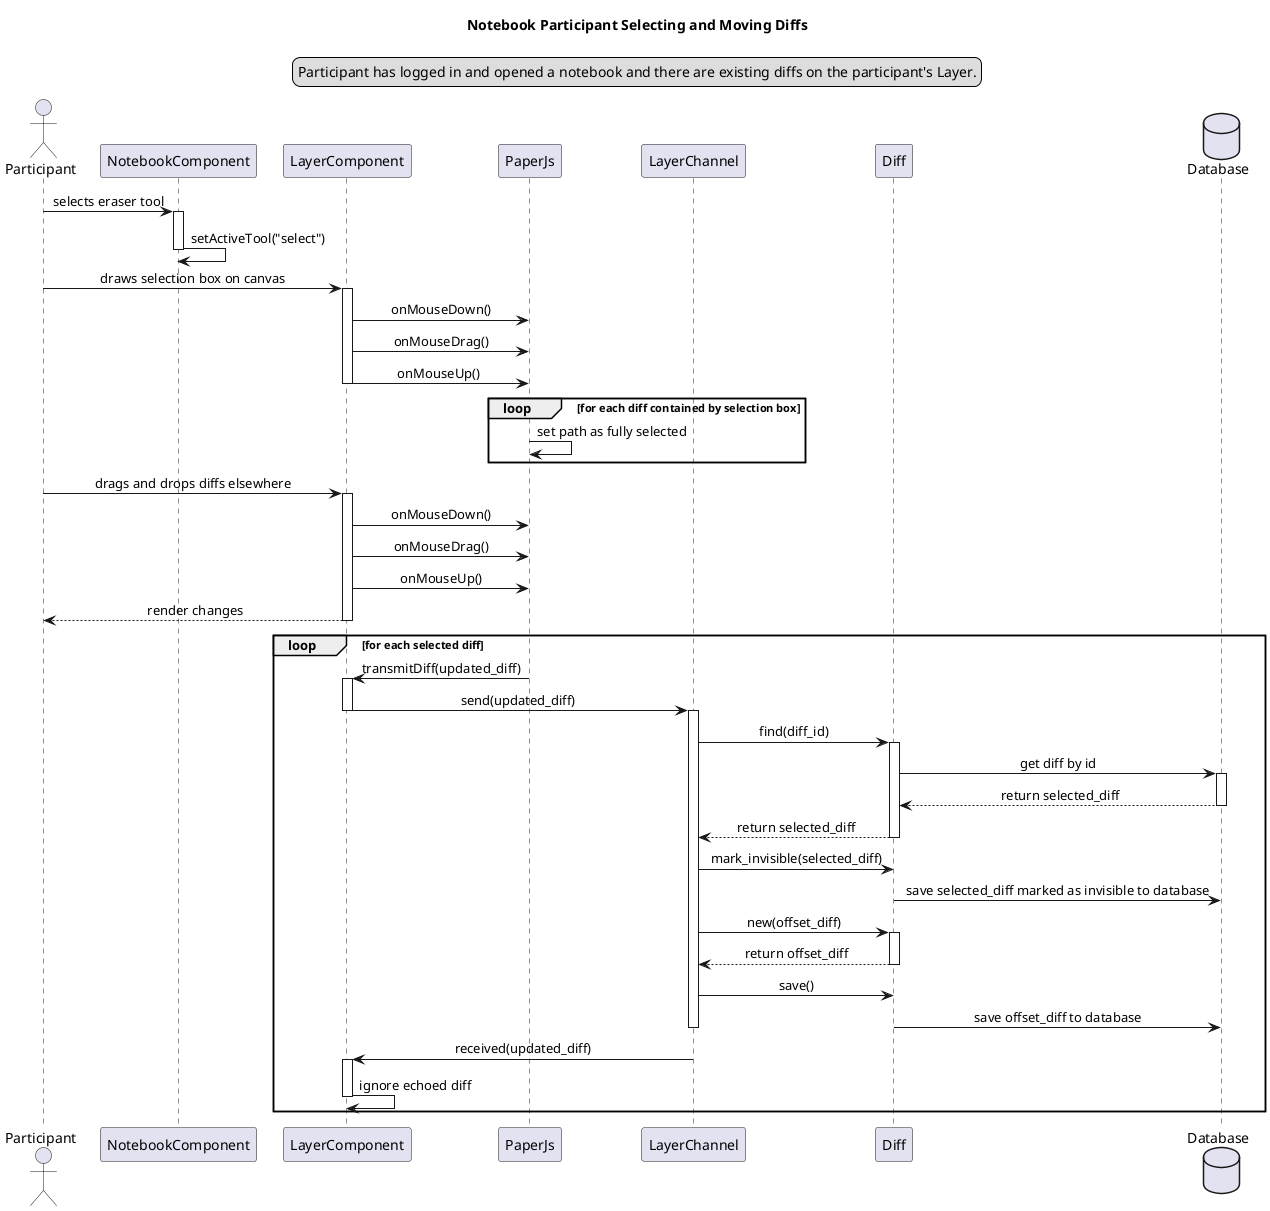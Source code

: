 @startuml Notebook Participant Selecting and Moving
title Notebook Participant Selecting and Moving Diffs
skinparam sequenceMessageAlign center
legend top
Participant has logged in and opened a notebook and there are existing diffs on the participant's Layer.
endlegend

actor Participant as partic
participant NotebookComponent as nc
participant LayerComponent as lc
participant PaperJs as pjs
participant LayerChannel as lch
participant Diff as d
database Database as db

partic -> nc : selects eraser tool
activate nc
nc -> nc : setActiveTool("select")
deactivate nc
partic -> lc : draws selection box on canvas
activate lc
lc -> pjs : onMouseDown()
lc -> pjs : onMouseDrag()
lc -> pjs : onMouseUp()
deactivate lc
loop for each diff contained by selection box
  pjs -> pjs : set path as fully selected
end

partic -> lc : drags and drops diffs elsewhere
activate lc
lc -> pjs : onMouseDown()
lc -> pjs : onMouseDrag()
lc -> pjs : onMouseUp()
lc --> partic : render changes
deactivate lc

loop for each selected diff
  pjs -> lc : transmitDiff(updated_diff)
  activate lc
  lc -> lch : send(updated_diff)
  deactivate lc
  activate lch
  lch -> d : find(diff_id)
  activate d
  d -> db : get diff by id
  activate db
  db --> d : return selected_diff
  deactivate db
  d --> lch : return selected_diff
  deactivate d
  lch -> d : mark_invisible(selected_diff)
  d -> db : save selected_diff marked as invisible to database


  lch -> d : new(offset_diff)
  activate d
  d --> lch : return offset_diff
  deactivate d
  lch -> d : save()
  d -> db : save offset_diff to database

  deactivate lch
  lch -> lc : received(updated_diff)
  activate lc
  lc -> lc : ignore echoed diff
  deactivate lc
end

@enduml